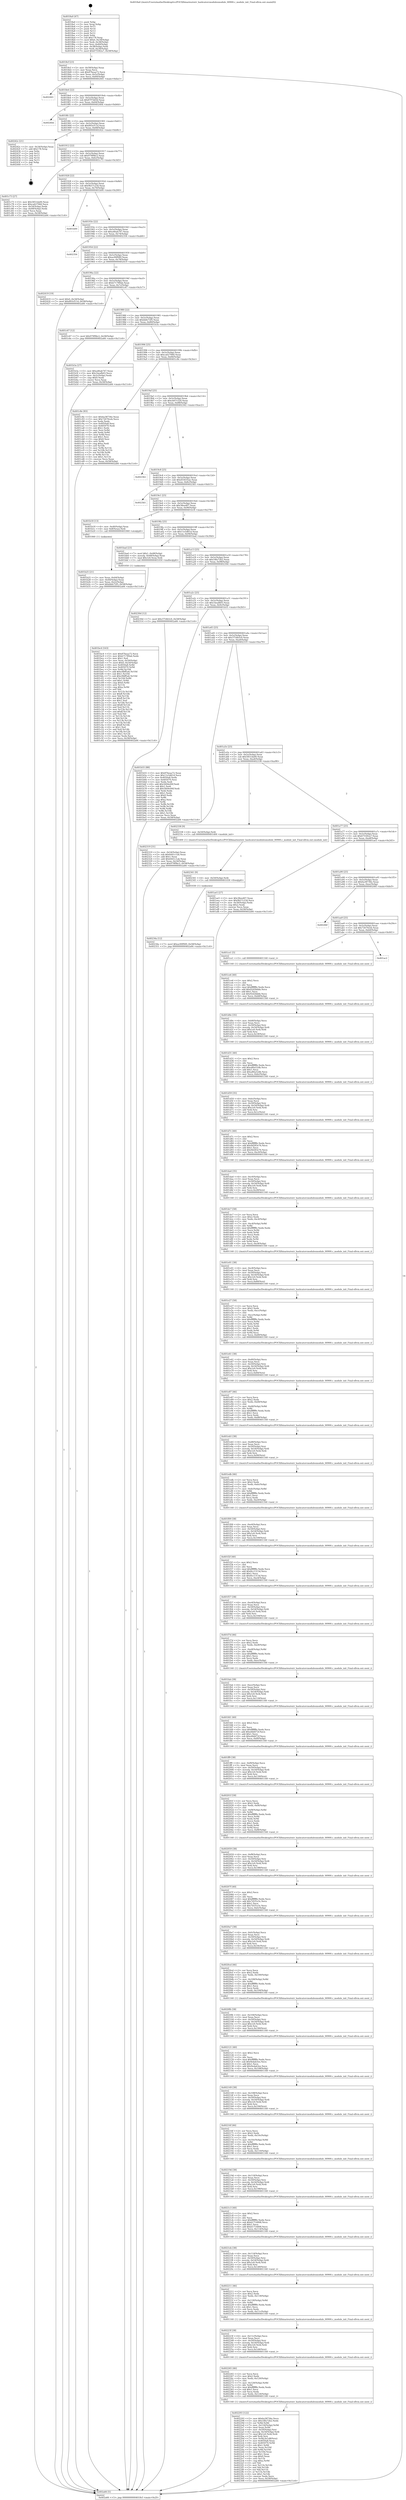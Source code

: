 digraph "0x4018a0" {
  label = "0x4018a0 (/mnt/c/Users/mathe/Desktop/tcc/POCII/binaries/extr_hashcatsrcmodulesmodule_00900.c_module_init_Final-ollvm.out::main(0))"
  labelloc = "t"
  node[shape=record]

  Entry [label="",width=0.3,height=0.3,shape=circle,fillcolor=black,style=filled]
  "0x4018cf" [label="{
     0x4018cf [23]\l
     | [instrs]\l
     &nbsp;&nbsp;0x4018cf \<+3\>: mov -0x58(%rbp),%eax\l
     &nbsp;&nbsp;0x4018d2 \<+2\>: mov %eax,%ecx\l
     &nbsp;&nbsp;0x4018d4 \<+6\>: sub $0x87beaa72,%ecx\l
     &nbsp;&nbsp;0x4018da \<+3\>: mov %eax,-0x5c(%rbp)\l
     &nbsp;&nbsp;0x4018dd \<+3\>: mov %ecx,-0x60(%rbp)\l
     &nbsp;&nbsp;0x4018e0 \<+6\>: je 0000000000402441 \<main+0xba1\>\l
  }"]
  "0x402441" [label="{
     0x402441\l
  }", style=dashed]
  "0x4018e6" [label="{
     0x4018e6 [22]\l
     | [instrs]\l
     &nbsp;&nbsp;0x4018e6 \<+5\>: jmp 00000000004018eb \<main+0x4b\>\l
     &nbsp;&nbsp;0x4018eb \<+3\>: mov -0x5c(%rbp),%eax\l
     &nbsp;&nbsp;0x4018ee \<+5\>: sub $0x87f7dd3d,%eax\l
     &nbsp;&nbsp;0x4018f3 \<+3\>: mov %eax,-0x64(%rbp)\l
     &nbsp;&nbsp;0x4018f6 \<+6\>: je 000000000040240d \<main+0xb6d\>\l
  }"]
  Exit [label="",width=0.3,height=0.3,shape=circle,fillcolor=black,style=filled,peripheries=2]
  "0x40240d" [label="{
     0x40240d\l
  }", style=dashed]
  "0x4018fc" [label="{
     0x4018fc [22]\l
     | [instrs]\l
     &nbsp;&nbsp;0x4018fc \<+5\>: jmp 0000000000401901 \<main+0x61\>\l
     &nbsp;&nbsp;0x401901 \<+3\>: mov -0x5c(%rbp),%eax\l
     &nbsp;&nbsp;0x401904 \<+5\>: sub $0x893cf11d,%eax\l
     &nbsp;&nbsp;0x401909 \<+3\>: mov %eax,-0x68(%rbp)\l
     &nbsp;&nbsp;0x40190c \<+6\>: je 000000000040242c \<main+0xb8c\>\l
  }"]
  "0x40234a" [label="{
     0x40234a [12]\l
     | [instrs]\l
     &nbsp;&nbsp;0x40234a \<+7\>: movl $0xac00f949,-0x58(%rbp)\l
     &nbsp;&nbsp;0x402351 \<+5\>: jmp 0000000000402a66 \<main+0x11c6\>\l
  }"]
  "0x40242c" [label="{
     0x40242c [21]\l
     | [instrs]\l
     &nbsp;&nbsp;0x40242c \<+3\>: mov -0x34(%rbp),%eax\l
     &nbsp;&nbsp;0x40242f \<+7\>: add $0x178,%rsp\l
     &nbsp;&nbsp;0x402436 \<+1\>: pop %rbx\l
     &nbsp;&nbsp;0x402437 \<+2\>: pop %r12\l
     &nbsp;&nbsp;0x402439 \<+2\>: pop %r13\l
     &nbsp;&nbsp;0x40243b \<+2\>: pop %r14\l
     &nbsp;&nbsp;0x40243d \<+2\>: pop %r15\l
     &nbsp;&nbsp;0x40243f \<+1\>: pop %rbp\l
     &nbsp;&nbsp;0x402440 \<+1\>: ret\l
  }"]
  "0x401912" [label="{
     0x401912 [22]\l
     | [instrs]\l
     &nbsp;&nbsp;0x401912 \<+5\>: jmp 0000000000401917 \<main+0x77\>\l
     &nbsp;&nbsp;0x401917 \<+3\>: mov -0x5c(%rbp),%eax\l
     &nbsp;&nbsp;0x40191a \<+5\>: sub $0x979f9bc2,%eax\l
     &nbsp;&nbsp;0x40191f \<+3\>: mov %eax,-0x6c(%rbp)\l
     &nbsp;&nbsp;0x401922 \<+6\>: je 0000000000401c73 \<main+0x3d3\>\l
  }"]
  "0x402341" [label="{
     0x402341 [9]\l
     | [instrs]\l
     &nbsp;&nbsp;0x402341 \<+4\>: mov -0x50(%rbp),%rdi\l
     &nbsp;&nbsp;0x402345 \<+5\>: call 0000000000401030 \<free@plt\>\l
     | [calls]\l
     &nbsp;&nbsp;0x401030 \{1\} (unknown)\l
  }"]
  "0x401c73" [label="{
     0x401c73 [27]\l
     | [instrs]\l
     &nbsp;&nbsp;0x401c73 \<+5\>: mov $0x5851da00,%eax\l
     &nbsp;&nbsp;0x401c78 \<+5\>: mov $0xca627060,%ecx\l
     &nbsp;&nbsp;0x401c7d \<+3\>: mov -0x54(%rbp),%edx\l
     &nbsp;&nbsp;0x401c80 \<+3\>: cmp -0x48(%rbp),%edx\l
     &nbsp;&nbsp;0x401c83 \<+3\>: cmovl %ecx,%eax\l
     &nbsp;&nbsp;0x401c86 \<+3\>: mov %eax,-0x58(%rbp)\l
     &nbsp;&nbsp;0x401c89 \<+5\>: jmp 0000000000402a66 \<main+0x11c6\>\l
  }"]
  "0x401928" [label="{
     0x401928 [22]\l
     | [instrs]\l
     &nbsp;&nbsp;0x401928 \<+5\>: jmp 000000000040192d \<main+0x8d\>\l
     &nbsp;&nbsp;0x40192d \<+3\>: mov -0x5c(%rbp),%eax\l
     &nbsp;&nbsp;0x401930 \<+5\>: sub $0x9b57c23d,%eax\l
     &nbsp;&nbsp;0x401935 \<+3\>: mov %eax,-0x70(%rbp)\l
     &nbsp;&nbsp;0x401938 \<+6\>: je 0000000000401b00 \<main+0x260\>\l
  }"]
  "0x402293" [label="{
     0x402293 [122]\l
     | [instrs]\l
     &nbsp;&nbsp;0x402293 \<+5\>: mov $0x6a38736e,%ecx\l
     &nbsp;&nbsp;0x402298 \<+5\>: mov $0x18fa72b2,%edx\l
     &nbsp;&nbsp;0x40229d \<+3\>: xor %r8d,%r8d\l
     &nbsp;&nbsp;0x4022a0 \<+7\>: mov -0x124(%rbp),%r9d\l
     &nbsp;&nbsp;0x4022a7 \<+4\>: imul %eax,%r9d\l
     &nbsp;&nbsp;0x4022ab \<+4\>: mov -0x50(%rbp),%rsi\l
     &nbsp;&nbsp;0x4022af \<+4\>: movslq -0x54(%rbp),%rdi\l
     &nbsp;&nbsp;0x4022b3 \<+7\>: imul $0x1e0,%rdi,%rdi\l
     &nbsp;&nbsp;0x4022ba \<+3\>: add %rdi,%rsi\l
     &nbsp;&nbsp;0x4022bd \<+7\>: mov %r9d,0x1d8(%rsi)\l
     &nbsp;&nbsp;0x4022c4 \<+7\>: mov 0x4050a8,%eax\l
     &nbsp;&nbsp;0x4022cb \<+8\>: mov 0x405070,%r9d\l
     &nbsp;&nbsp;0x4022d3 \<+4\>: sub $0x1,%r8d\l
     &nbsp;&nbsp;0x4022d7 \<+3\>: mov %eax,%r10d\l
     &nbsp;&nbsp;0x4022da \<+3\>: add %r8d,%r10d\l
     &nbsp;&nbsp;0x4022dd \<+4\>: imul %r10d,%eax\l
     &nbsp;&nbsp;0x4022e1 \<+3\>: and $0x1,%eax\l
     &nbsp;&nbsp;0x4022e4 \<+3\>: cmp $0x0,%eax\l
     &nbsp;&nbsp;0x4022e7 \<+4\>: sete %r11b\l
     &nbsp;&nbsp;0x4022eb \<+4\>: cmp $0xa,%r9d\l
     &nbsp;&nbsp;0x4022ef \<+3\>: setl %bl\l
     &nbsp;&nbsp;0x4022f2 \<+3\>: mov %r11b,%r14b\l
     &nbsp;&nbsp;0x4022f5 \<+3\>: and %bl,%r14b\l
     &nbsp;&nbsp;0x4022f8 \<+3\>: xor %bl,%r11b\l
     &nbsp;&nbsp;0x4022fb \<+3\>: or %r11b,%r14b\l
     &nbsp;&nbsp;0x4022fe \<+4\>: test $0x1,%r14b\l
     &nbsp;&nbsp;0x402302 \<+3\>: cmovne %edx,%ecx\l
     &nbsp;&nbsp;0x402305 \<+3\>: mov %ecx,-0x58(%rbp)\l
     &nbsp;&nbsp;0x402308 \<+5\>: jmp 0000000000402a66 \<main+0x11c6\>\l
  }"]
  "0x401b00" [label="{
     0x401b00\l
  }", style=dashed]
  "0x40193e" [label="{
     0x40193e [22]\l
     | [instrs]\l
     &nbsp;&nbsp;0x40193e \<+5\>: jmp 0000000000401943 \<main+0xa3\>\l
     &nbsp;&nbsp;0x401943 \<+3\>: mov -0x5c(%rbp),%eax\l
     &nbsp;&nbsp;0x401946 \<+5\>: sub $0xa46ab747,%eax\l
     &nbsp;&nbsp;0x40194b \<+3\>: mov %eax,-0x74(%rbp)\l
     &nbsp;&nbsp;0x40194e \<+6\>: je 0000000000402356 \<main+0xab6\>\l
  }"]
  "0x402265" [label="{
     0x402265 [46]\l
     | [instrs]\l
     &nbsp;&nbsp;0x402265 \<+2\>: xor %ecx,%ecx\l
     &nbsp;&nbsp;0x402267 \<+5\>: mov $0x2,%edx\l
     &nbsp;&nbsp;0x40226c \<+6\>: mov %edx,-0x120(%rbp)\l
     &nbsp;&nbsp;0x402272 \<+1\>: cltd\l
     &nbsp;&nbsp;0x402273 \<+7\>: mov -0x120(%rbp),%r8d\l
     &nbsp;&nbsp;0x40227a \<+3\>: idiv %r8d\l
     &nbsp;&nbsp;0x40227d \<+6\>: imul $0xfffffffe,%edx,%edx\l
     &nbsp;&nbsp;0x402283 \<+3\>: sub $0x1,%ecx\l
     &nbsp;&nbsp;0x402286 \<+2\>: sub %ecx,%edx\l
     &nbsp;&nbsp;0x402288 \<+6\>: mov %edx,-0x124(%rbp)\l
     &nbsp;&nbsp;0x40228e \<+5\>: call 0000000000401160 \<next_i\>\l
     | [calls]\l
     &nbsp;&nbsp;0x401160 \{1\} (/mnt/c/Users/mathe/Desktop/tcc/POCII/binaries/extr_hashcatsrcmodulesmodule_00900.c_module_init_Final-ollvm.out::next_i)\l
  }"]
  "0x402356" [label="{
     0x402356\l
  }", style=dashed]
  "0x401954" [label="{
     0x401954 [22]\l
     | [instrs]\l
     &nbsp;&nbsp;0x401954 \<+5\>: jmp 0000000000401959 \<main+0xb9\>\l
     &nbsp;&nbsp;0x401959 \<+3\>: mov -0x5c(%rbp),%eax\l
     &nbsp;&nbsp;0x40195c \<+5\>: sub $0xac00f949,%eax\l
     &nbsp;&nbsp;0x401961 \<+3\>: mov %eax,-0x78(%rbp)\l
     &nbsp;&nbsp;0x401964 \<+6\>: je 0000000000402419 \<main+0xb79\>\l
  }"]
  "0x40223f" [label="{
     0x40223f [38]\l
     | [instrs]\l
     &nbsp;&nbsp;0x40223f \<+6\>: mov -0x11c(%rbp),%ecx\l
     &nbsp;&nbsp;0x402245 \<+3\>: imul %eax,%ecx\l
     &nbsp;&nbsp;0x402248 \<+4\>: mov -0x50(%rbp),%rsi\l
     &nbsp;&nbsp;0x40224c \<+4\>: movslq -0x54(%rbp),%rdi\l
     &nbsp;&nbsp;0x402250 \<+7\>: imul $0x1e0,%rdi,%rdi\l
     &nbsp;&nbsp;0x402257 \<+3\>: add %rdi,%rsi\l
     &nbsp;&nbsp;0x40225a \<+6\>: mov %ecx,0x1d4(%rsi)\l
     &nbsp;&nbsp;0x402260 \<+5\>: call 0000000000401160 \<next_i\>\l
     | [calls]\l
     &nbsp;&nbsp;0x401160 \{1\} (/mnt/c/Users/mathe/Desktop/tcc/POCII/binaries/extr_hashcatsrcmodulesmodule_00900.c_module_init_Final-ollvm.out::next_i)\l
  }"]
  "0x402419" [label="{
     0x402419 [19]\l
     | [instrs]\l
     &nbsp;&nbsp;0x402419 \<+7\>: movl $0x0,-0x34(%rbp)\l
     &nbsp;&nbsp;0x402420 \<+7\>: movl $0x893cf11d,-0x58(%rbp)\l
     &nbsp;&nbsp;0x402427 \<+5\>: jmp 0000000000402a66 \<main+0x11c6\>\l
  }"]
  "0x40196a" [label="{
     0x40196a [22]\l
     | [instrs]\l
     &nbsp;&nbsp;0x40196a \<+5\>: jmp 000000000040196f \<main+0xcf\>\l
     &nbsp;&nbsp;0x40196f \<+3\>: mov -0x5c(%rbp),%eax\l
     &nbsp;&nbsp;0x401972 \<+5\>: sub $0xb71789ab,%eax\l
     &nbsp;&nbsp;0x401977 \<+3\>: mov %eax,-0x7c(%rbp)\l
     &nbsp;&nbsp;0x40197a \<+6\>: je 0000000000401c67 \<main+0x3c7\>\l
  }"]
  "0x402211" [label="{
     0x402211 [46]\l
     | [instrs]\l
     &nbsp;&nbsp;0x402211 \<+2\>: xor %ecx,%ecx\l
     &nbsp;&nbsp;0x402213 \<+5\>: mov $0x2,%edx\l
     &nbsp;&nbsp;0x402218 \<+6\>: mov %edx,-0x118(%rbp)\l
     &nbsp;&nbsp;0x40221e \<+1\>: cltd\l
     &nbsp;&nbsp;0x40221f \<+7\>: mov -0x118(%rbp),%r8d\l
     &nbsp;&nbsp;0x402226 \<+3\>: idiv %r8d\l
     &nbsp;&nbsp;0x402229 \<+6\>: imul $0xfffffffe,%edx,%edx\l
     &nbsp;&nbsp;0x40222f \<+3\>: sub $0x1,%ecx\l
     &nbsp;&nbsp;0x402232 \<+2\>: sub %ecx,%edx\l
     &nbsp;&nbsp;0x402234 \<+6\>: mov %edx,-0x11c(%rbp)\l
     &nbsp;&nbsp;0x40223a \<+5\>: call 0000000000401160 \<next_i\>\l
     | [calls]\l
     &nbsp;&nbsp;0x401160 \{1\} (/mnt/c/Users/mathe/Desktop/tcc/POCII/binaries/extr_hashcatsrcmodulesmodule_00900.c_module_init_Final-ollvm.out::next_i)\l
  }"]
  "0x401c67" [label="{
     0x401c67 [12]\l
     | [instrs]\l
     &nbsp;&nbsp;0x401c67 \<+7\>: movl $0x979f9bc2,-0x58(%rbp)\l
     &nbsp;&nbsp;0x401c6e \<+5\>: jmp 0000000000402a66 \<main+0x11c6\>\l
  }"]
  "0x401980" [label="{
     0x401980 [22]\l
     | [instrs]\l
     &nbsp;&nbsp;0x401980 \<+5\>: jmp 0000000000401985 \<main+0xe5\>\l
     &nbsp;&nbsp;0x401985 \<+3\>: mov -0x5c(%rbp),%eax\l
     &nbsp;&nbsp;0x401988 \<+5\>: sub $0xbbfe72f5,%eax\l
     &nbsp;&nbsp;0x40198d \<+3\>: mov %eax,-0x80(%rbp)\l
     &nbsp;&nbsp;0x401990 \<+6\>: je 0000000000401b3a \<main+0x29a\>\l
  }"]
  "0x4021eb" [label="{
     0x4021eb [38]\l
     | [instrs]\l
     &nbsp;&nbsp;0x4021eb \<+6\>: mov -0x114(%rbp),%ecx\l
     &nbsp;&nbsp;0x4021f1 \<+3\>: imul %eax,%ecx\l
     &nbsp;&nbsp;0x4021f4 \<+4\>: mov -0x50(%rbp),%rsi\l
     &nbsp;&nbsp;0x4021f8 \<+4\>: movslq -0x54(%rbp),%rdi\l
     &nbsp;&nbsp;0x4021fc \<+7\>: imul $0x1e0,%rdi,%rdi\l
     &nbsp;&nbsp;0x402203 \<+3\>: add %rdi,%rsi\l
     &nbsp;&nbsp;0x402206 \<+6\>: mov %ecx,0x1d0(%rsi)\l
     &nbsp;&nbsp;0x40220c \<+5\>: call 0000000000401160 \<next_i\>\l
     | [calls]\l
     &nbsp;&nbsp;0x401160 \{1\} (/mnt/c/Users/mathe/Desktop/tcc/POCII/binaries/extr_hashcatsrcmodulesmodule_00900.c_module_init_Final-ollvm.out::next_i)\l
  }"]
  "0x401b3a" [label="{
     0x401b3a [27]\l
     | [instrs]\l
     &nbsp;&nbsp;0x401b3a \<+5\>: mov $0xa46ab747,%eax\l
     &nbsp;&nbsp;0x401b3f \<+5\>: mov $0x1beafb03,%ecx\l
     &nbsp;&nbsp;0x401b44 \<+3\>: mov -0x2c(%rbp),%edx\l
     &nbsp;&nbsp;0x401b47 \<+3\>: cmp $0x0,%edx\l
     &nbsp;&nbsp;0x401b4a \<+3\>: cmove %ecx,%eax\l
     &nbsp;&nbsp;0x401b4d \<+3\>: mov %eax,-0x58(%rbp)\l
     &nbsp;&nbsp;0x401b50 \<+5\>: jmp 0000000000402a66 \<main+0x11c6\>\l
  }"]
  "0x401996" [label="{
     0x401996 [25]\l
     | [instrs]\l
     &nbsp;&nbsp;0x401996 \<+5\>: jmp 000000000040199b \<main+0xfb\>\l
     &nbsp;&nbsp;0x40199b \<+3\>: mov -0x5c(%rbp),%eax\l
     &nbsp;&nbsp;0x40199e \<+5\>: sub $0xca627060,%eax\l
     &nbsp;&nbsp;0x4019a3 \<+6\>: mov %eax,-0x84(%rbp)\l
     &nbsp;&nbsp;0x4019a9 \<+6\>: je 0000000000401c8e \<main+0x3ee\>\l
  }"]
  "0x4021c3" [label="{
     0x4021c3 [40]\l
     | [instrs]\l
     &nbsp;&nbsp;0x4021c3 \<+5\>: mov $0x2,%ecx\l
     &nbsp;&nbsp;0x4021c8 \<+1\>: cltd\l
     &nbsp;&nbsp;0x4021c9 \<+2\>: idiv %ecx\l
     &nbsp;&nbsp;0x4021cb \<+6\>: imul $0xfffffffe,%edx,%ecx\l
     &nbsp;&nbsp;0x4021d1 \<+6\>: sub $0xb1714008,%ecx\l
     &nbsp;&nbsp;0x4021d7 \<+3\>: add $0x1,%ecx\l
     &nbsp;&nbsp;0x4021da \<+6\>: add $0xb1714008,%ecx\l
     &nbsp;&nbsp;0x4021e0 \<+6\>: mov %ecx,-0x114(%rbp)\l
     &nbsp;&nbsp;0x4021e6 \<+5\>: call 0000000000401160 \<next_i\>\l
     | [calls]\l
     &nbsp;&nbsp;0x401160 \{1\} (/mnt/c/Users/mathe/Desktop/tcc/POCII/binaries/extr_hashcatsrcmodulesmodule_00900.c_module_init_Final-ollvm.out::next_i)\l
  }"]
  "0x401c8e" [label="{
     0x401c8e [83]\l
     | [instrs]\l
     &nbsp;&nbsp;0x401c8e \<+5\>: mov $0x6a38736e,%eax\l
     &nbsp;&nbsp;0x401c93 \<+5\>: mov $0x72670ceb,%ecx\l
     &nbsp;&nbsp;0x401c98 \<+2\>: xor %edx,%edx\l
     &nbsp;&nbsp;0x401c9a \<+7\>: mov 0x4050a8,%esi\l
     &nbsp;&nbsp;0x401ca1 \<+7\>: mov 0x405070,%edi\l
     &nbsp;&nbsp;0x401ca8 \<+3\>: sub $0x1,%edx\l
     &nbsp;&nbsp;0x401cab \<+3\>: mov %esi,%r8d\l
     &nbsp;&nbsp;0x401cae \<+3\>: add %edx,%r8d\l
     &nbsp;&nbsp;0x401cb1 \<+4\>: imul %r8d,%esi\l
     &nbsp;&nbsp;0x401cb5 \<+3\>: and $0x1,%esi\l
     &nbsp;&nbsp;0x401cb8 \<+3\>: cmp $0x0,%esi\l
     &nbsp;&nbsp;0x401cbb \<+4\>: sete %r9b\l
     &nbsp;&nbsp;0x401cbf \<+3\>: cmp $0xa,%edi\l
     &nbsp;&nbsp;0x401cc2 \<+4\>: setl %r10b\l
     &nbsp;&nbsp;0x401cc6 \<+3\>: mov %r9b,%r11b\l
     &nbsp;&nbsp;0x401cc9 \<+3\>: and %r10b,%r11b\l
     &nbsp;&nbsp;0x401ccc \<+3\>: xor %r10b,%r9b\l
     &nbsp;&nbsp;0x401ccf \<+3\>: or %r9b,%r11b\l
     &nbsp;&nbsp;0x401cd2 \<+4\>: test $0x1,%r11b\l
     &nbsp;&nbsp;0x401cd6 \<+3\>: cmovne %ecx,%eax\l
     &nbsp;&nbsp;0x401cd9 \<+3\>: mov %eax,-0x58(%rbp)\l
     &nbsp;&nbsp;0x401cdc \<+5\>: jmp 0000000000402a66 \<main+0x11c6\>\l
  }"]
  "0x4019af" [label="{
     0x4019af [25]\l
     | [instrs]\l
     &nbsp;&nbsp;0x4019af \<+5\>: jmp 00000000004019b4 \<main+0x114\>\l
     &nbsp;&nbsp;0x4019b4 \<+3\>: mov -0x5c(%rbp),%eax\l
     &nbsp;&nbsp;0x4019b7 \<+5\>: sub $0xcb07c520,%eax\l
     &nbsp;&nbsp;0x4019bc \<+6\>: mov %eax,-0x88(%rbp)\l
     &nbsp;&nbsp;0x4019c2 \<+6\>: je 0000000000402362 \<main+0xac2\>\l
  }"]
  "0x40219d" [label="{
     0x40219d [38]\l
     | [instrs]\l
     &nbsp;&nbsp;0x40219d \<+6\>: mov -0x110(%rbp),%ecx\l
     &nbsp;&nbsp;0x4021a3 \<+3\>: imul %eax,%ecx\l
     &nbsp;&nbsp;0x4021a6 \<+4\>: mov -0x50(%rbp),%rsi\l
     &nbsp;&nbsp;0x4021aa \<+4\>: movslq -0x54(%rbp),%rdi\l
     &nbsp;&nbsp;0x4021ae \<+7\>: imul $0x1e0,%rdi,%rdi\l
     &nbsp;&nbsp;0x4021b5 \<+3\>: add %rdi,%rsi\l
     &nbsp;&nbsp;0x4021b8 \<+6\>: mov %ecx,0x198(%rsi)\l
     &nbsp;&nbsp;0x4021be \<+5\>: call 0000000000401160 \<next_i\>\l
     | [calls]\l
     &nbsp;&nbsp;0x401160 \{1\} (/mnt/c/Users/mathe/Desktop/tcc/POCII/binaries/extr_hashcatsrcmodulesmodule_00900.c_module_init_Final-ollvm.out::next_i)\l
  }"]
  "0x402362" [label="{
     0x402362\l
  }", style=dashed]
  "0x4019c8" [label="{
     0x4019c8 [25]\l
     | [instrs]\l
     &nbsp;&nbsp;0x4019c8 \<+5\>: jmp 00000000004019cd \<main+0x12d\>\l
     &nbsp;&nbsp;0x4019cd \<+3\>: mov -0x5c(%rbp),%eax\l
     &nbsp;&nbsp;0x4019d0 \<+5\>: sub $0xd55635ae,%eax\l
     &nbsp;&nbsp;0x4019d5 \<+6\>: mov %eax,-0x8c(%rbp)\l
     &nbsp;&nbsp;0x4019db \<+6\>: je 00000000004023b5 \<main+0xb15\>\l
  }"]
  "0x40216f" [label="{
     0x40216f [46]\l
     | [instrs]\l
     &nbsp;&nbsp;0x40216f \<+2\>: xor %ecx,%ecx\l
     &nbsp;&nbsp;0x402171 \<+5\>: mov $0x2,%edx\l
     &nbsp;&nbsp;0x402176 \<+6\>: mov %edx,-0x10c(%rbp)\l
     &nbsp;&nbsp;0x40217c \<+1\>: cltd\l
     &nbsp;&nbsp;0x40217d \<+7\>: mov -0x10c(%rbp),%r8d\l
     &nbsp;&nbsp;0x402184 \<+3\>: idiv %r8d\l
     &nbsp;&nbsp;0x402187 \<+6\>: imul $0xfffffffe,%edx,%edx\l
     &nbsp;&nbsp;0x40218d \<+3\>: sub $0x1,%ecx\l
     &nbsp;&nbsp;0x402190 \<+2\>: sub %ecx,%edx\l
     &nbsp;&nbsp;0x402192 \<+6\>: mov %edx,-0x110(%rbp)\l
     &nbsp;&nbsp;0x402198 \<+5\>: call 0000000000401160 \<next_i\>\l
     | [calls]\l
     &nbsp;&nbsp;0x401160 \{1\} (/mnt/c/Users/mathe/Desktop/tcc/POCII/binaries/extr_hashcatsrcmodulesmodule_00900.c_module_init_Final-ollvm.out::next_i)\l
  }"]
  "0x4023b5" [label="{
     0x4023b5\l
  }", style=dashed]
  "0x4019e1" [label="{
     0x4019e1 [25]\l
     | [instrs]\l
     &nbsp;&nbsp;0x4019e1 \<+5\>: jmp 00000000004019e6 \<main+0x146\>\l
     &nbsp;&nbsp;0x4019e6 \<+3\>: mov -0x5c(%rbp),%eax\l
     &nbsp;&nbsp;0x4019e9 \<+5\>: sub $0x38eed07,%eax\l
     &nbsp;&nbsp;0x4019ee \<+6\>: mov %eax,-0x90(%rbp)\l
     &nbsp;&nbsp;0x4019f4 \<+6\>: je 0000000000401b18 \<main+0x278\>\l
  }"]
  "0x402149" [label="{
     0x402149 [38]\l
     | [instrs]\l
     &nbsp;&nbsp;0x402149 \<+6\>: mov -0x108(%rbp),%ecx\l
     &nbsp;&nbsp;0x40214f \<+3\>: imul %eax,%ecx\l
     &nbsp;&nbsp;0x402152 \<+4\>: mov -0x50(%rbp),%rsi\l
     &nbsp;&nbsp;0x402156 \<+4\>: movslq -0x54(%rbp),%rdi\l
     &nbsp;&nbsp;0x40215a \<+7\>: imul $0x1e0,%rdi,%rdi\l
     &nbsp;&nbsp;0x402161 \<+3\>: add %rdi,%rsi\l
     &nbsp;&nbsp;0x402164 \<+6\>: mov %ecx,0x194(%rsi)\l
     &nbsp;&nbsp;0x40216a \<+5\>: call 0000000000401160 \<next_i\>\l
     | [calls]\l
     &nbsp;&nbsp;0x401160 \{1\} (/mnt/c/Users/mathe/Desktop/tcc/POCII/binaries/extr_hashcatsrcmodulesmodule_00900.c_module_init_Final-ollvm.out::next_i)\l
  }"]
  "0x401b18" [label="{
     0x401b18 [13]\l
     | [instrs]\l
     &nbsp;&nbsp;0x401b18 \<+4\>: mov -0x40(%rbp),%rax\l
     &nbsp;&nbsp;0x401b1c \<+4\>: mov 0x8(%rax),%rdi\l
     &nbsp;&nbsp;0x401b20 \<+5\>: call 0000000000401060 \<atoi@plt\>\l
     | [calls]\l
     &nbsp;&nbsp;0x401060 \{1\} (unknown)\l
  }"]
  "0x4019fa" [label="{
     0x4019fa [25]\l
     | [instrs]\l
     &nbsp;&nbsp;0x4019fa \<+5\>: jmp 00000000004019ff \<main+0x15f\>\l
     &nbsp;&nbsp;0x4019ff \<+3\>: mov -0x5c(%rbp),%eax\l
     &nbsp;&nbsp;0x401a02 \<+5\>: sub $0x11e5d61d,%eax\l
     &nbsp;&nbsp;0x401a07 \<+6\>: mov %eax,-0x94(%rbp)\l
     &nbsp;&nbsp;0x401a0d \<+6\>: je 0000000000401bad \<main+0x30d\>\l
  }"]
  "0x402121" [label="{
     0x402121 [40]\l
     | [instrs]\l
     &nbsp;&nbsp;0x402121 \<+5\>: mov $0x2,%ecx\l
     &nbsp;&nbsp;0x402126 \<+1\>: cltd\l
     &nbsp;&nbsp;0x402127 \<+2\>: idiv %ecx\l
     &nbsp;&nbsp;0x402129 \<+6\>: imul $0xfffffffe,%edx,%ecx\l
     &nbsp;&nbsp;0x40212f \<+6\>: sub $0x9edab3ee,%ecx\l
     &nbsp;&nbsp;0x402135 \<+3\>: add $0x1,%ecx\l
     &nbsp;&nbsp;0x402138 \<+6\>: add $0x9edab3ee,%ecx\l
     &nbsp;&nbsp;0x40213e \<+6\>: mov %ecx,-0x108(%rbp)\l
     &nbsp;&nbsp;0x402144 \<+5\>: call 0000000000401160 \<next_i\>\l
     | [calls]\l
     &nbsp;&nbsp;0x401160 \{1\} (/mnt/c/Users/mathe/Desktop/tcc/POCII/binaries/extr_hashcatsrcmodulesmodule_00900.c_module_init_Final-ollvm.out::next_i)\l
  }"]
  "0x401bad" [label="{
     0x401bad [23]\l
     | [instrs]\l
     &nbsp;&nbsp;0x401bad \<+7\>: movl $0x1,-0x48(%rbp)\l
     &nbsp;&nbsp;0x401bb4 \<+4\>: movslq -0x48(%rbp),%rax\l
     &nbsp;&nbsp;0x401bb8 \<+7\>: imul $0x1e0,%rax,%rdi\l
     &nbsp;&nbsp;0x401bbf \<+5\>: call 0000000000401050 \<malloc@plt\>\l
     | [calls]\l
     &nbsp;&nbsp;0x401050 \{1\} (unknown)\l
  }"]
  "0x401a13" [label="{
     0x401a13 [25]\l
     | [instrs]\l
     &nbsp;&nbsp;0x401a13 \<+5\>: jmp 0000000000401a18 \<main+0x178\>\l
     &nbsp;&nbsp;0x401a18 \<+3\>: mov -0x5c(%rbp),%eax\l
     &nbsp;&nbsp;0x401a1b \<+5\>: sub $0x18fa72b2,%eax\l
     &nbsp;&nbsp;0x401a20 \<+6\>: mov %eax,-0x98(%rbp)\l
     &nbsp;&nbsp;0x401a26 \<+6\>: je 000000000040230d \<main+0xa6d\>\l
  }"]
  "0x4020fb" [label="{
     0x4020fb [38]\l
     | [instrs]\l
     &nbsp;&nbsp;0x4020fb \<+6\>: mov -0x104(%rbp),%ecx\l
     &nbsp;&nbsp;0x402101 \<+3\>: imul %eax,%ecx\l
     &nbsp;&nbsp;0x402104 \<+4\>: mov -0x50(%rbp),%rsi\l
     &nbsp;&nbsp;0x402108 \<+4\>: movslq -0x54(%rbp),%rdi\l
     &nbsp;&nbsp;0x40210c \<+7\>: imul $0x1e0,%rdi,%rdi\l
     &nbsp;&nbsp;0x402113 \<+3\>: add %rdi,%rsi\l
     &nbsp;&nbsp;0x402116 \<+6\>: mov %ecx,0x190(%rsi)\l
     &nbsp;&nbsp;0x40211c \<+5\>: call 0000000000401160 \<next_i\>\l
     | [calls]\l
     &nbsp;&nbsp;0x401160 \{1\} (/mnt/c/Users/mathe/Desktop/tcc/POCII/binaries/extr_hashcatsrcmodulesmodule_00900.c_module_init_Final-ollvm.out::next_i)\l
  }"]
  "0x40230d" [label="{
     0x40230d [12]\l
     | [instrs]\l
     &nbsp;&nbsp;0x40230d \<+7\>: movl $0x3754b5c0,-0x58(%rbp)\l
     &nbsp;&nbsp;0x402314 \<+5\>: jmp 0000000000402a66 \<main+0x11c6\>\l
  }"]
  "0x401a2c" [label="{
     0x401a2c [25]\l
     | [instrs]\l
     &nbsp;&nbsp;0x401a2c \<+5\>: jmp 0000000000401a31 \<main+0x191\>\l
     &nbsp;&nbsp;0x401a31 \<+3\>: mov -0x5c(%rbp),%eax\l
     &nbsp;&nbsp;0x401a34 \<+5\>: sub $0x1beafb03,%eax\l
     &nbsp;&nbsp;0x401a39 \<+6\>: mov %eax,-0x9c(%rbp)\l
     &nbsp;&nbsp;0x401a3f \<+6\>: je 0000000000401b55 \<main+0x2b5\>\l
  }"]
  "0x4020cd" [label="{
     0x4020cd [46]\l
     | [instrs]\l
     &nbsp;&nbsp;0x4020cd \<+2\>: xor %ecx,%ecx\l
     &nbsp;&nbsp;0x4020cf \<+5\>: mov $0x2,%edx\l
     &nbsp;&nbsp;0x4020d4 \<+6\>: mov %edx,-0x100(%rbp)\l
     &nbsp;&nbsp;0x4020da \<+1\>: cltd\l
     &nbsp;&nbsp;0x4020db \<+7\>: mov -0x100(%rbp),%r8d\l
     &nbsp;&nbsp;0x4020e2 \<+3\>: idiv %r8d\l
     &nbsp;&nbsp;0x4020e5 \<+6\>: imul $0xfffffffe,%edx,%edx\l
     &nbsp;&nbsp;0x4020eb \<+3\>: sub $0x1,%ecx\l
     &nbsp;&nbsp;0x4020ee \<+2\>: sub %ecx,%edx\l
     &nbsp;&nbsp;0x4020f0 \<+6\>: mov %edx,-0x104(%rbp)\l
     &nbsp;&nbsp;0x4020f6 \<+5\>: call 0000000000401160 \<next_i\>\l
     | [calls]\l
     &nbsp;&nbsp;0x401160 \{1\} (/mnt/c/Users/mathe/Desktop/tcc/POCII/binaries/extr_hashcatsrcmodulesmodule_00900.c_module_init_Final-ollvm.out::next_i)\l
  }"]
  "0x401b55" [label="{
     0x401b55 [88]\l
     | [instrs]\l
     &nbsp;&nbsp;0x401b55 \<+5\>: mov $0x87beaa72,%eax\l
     &nbsp;&nbsp;0x401b5a \<+5\>: mov $0x11e5d61d,%ecx\l
     &nbsp;&nbsp;0x401b5f \<+7\>: mov 0x4050a8,%edx\l
     &nbsp;&nbsp;0x401b66 \<+7\>: mov 0x405070,%esi\l
     &nbsp;&nbsp;0x401b6d \<+2\>: mov %edx,%edi\l
     &nbsp;&nbsp;0x401b6f \<+6\>: add $0x5604e00f,%edi\l
     &nbsp;&nbsp;0x401b75 \<+3\>: sub $0x1,%edi\l
     &nbsp;&nbsp;0x401b78 \<+6\>: sub $0x5604e00f,%edi\l
     &nbsp;&nbsp;0x401b7e \<+3\>: imul %edi,%edx\l
     &nbsp;&nbsp;0x401b81 \<+3\>: and $0x1,%edx\l
     &nbsp;&nbsp;0x401b84 \<+3\>: cmp $0x0,%edx\l
     &nbsp;&nbsp;0x401b87 \<+4\>: sete %r8b\l
     &nbsp;&nbsp;0x401b8b \<+3\>: cmp $0xa,%esi\l
     &nbsp;&nbsp;0x401b8e \<+4\>: setl %r9b\l
     &nbsp;&nbsp;0x401b92 \<+3\>: mov %r8b,%r10b\l
     &nbsp;&nbsp;0x401b95 \<+3\>: and %r9b,%r10b\l
     &nbsp;&nbsp;0x401b98 \<+3\>: xor %r9b,%r8b\l
     &nbsp;&nbsp;0x401b9b \<+3\>: or %r8b,%r10b\l
     &nbsp;&nbsp;0x401b9e \<+4\>: test $0x1,%r10b\l
     &nbsp;&nbsp;0x401ba2 \<+3\>: cmovne %ecx,%eax\l
     &nbsp;&nbsp;0x401ba5 \<+3\>: mov %eax,-0x58(%rbp)\l
     &nbsp;&nbsp;0x401ba8 \<+5\>: jmp 0000000000402a66 \<main+0x11c6\>\l
  }"]
  "0x401a45" [label="{
     0x401a45 [25]\l
     | [instrs]\l
     &nbsp;&nbsp;0x401a45 \<+5\>: jmp 0000000000401a4a \<main+0x1aa\>\l
     &nbsp;&nbsp;0x401a4a \<+3\>: mov -0x5c(%rbp),%eax\l
     &nbsp;&nbsp;0x401a4d \<+5\>: sub $0x3754b5c0,%eax\l
     &nbsp;&nbsp;0x401a52 \<+6\>: mov %eax,-0xa0(%rbp)\l
     &nbsp;&nbsp;0x401a58 \<+6\>: je 0000000000402319 \<main+0xa79\>\l
  }"]
  "0x4020a7" [label="{
     0x4020a7 [38]\l
     | [instrs]\l
     &nbsp;&nbsp;0x4020a7 \<+6\>: mov -0xfc(%rbp),%ecx\l
     &nbsp;&nbsp;0x4020ad \<+3\>: imul %eax,%ecx\l
     &nbsp;&nbsp;0x4020b0 \<+4\>: mov -0x50(%rbp),%rsi\l
     &nbsp;&nbsp;0x4020b4 \<+4\>: movslq -0x54(%rbp),%rdi\l
     &nbsp;&nbsp;0x4020b8 \<+7\>: imul $0x1e0,%rdi,%rdi\l
     &nbsp;&nbsp;0x4020bf \<+3\>: add %rdi,%rsi\l
     &nbsp;&nbsp;0x4020c2 \<+6\>: mov %ecx,0x18c(%rsi)\l
     &nbsp;&nbsp;0x4020c8 \<+5\>: call 0000000000401160 \<next_i\>\l
     | [calls]\l
     &nbsp;&nbsp;0x401160 \{1\} (/mnt/c/Users/mathe/Desktop/tcc/POCII/binaries/extr_hashcatsrcmodulesmodule_00900.c_module_init_Final-ollvm.out::next_i)\l
  }"]
  "0x402319" [label="{
     0x402319 [31]\l
     | [instrs]\l
     &nbsp;&nbsp;0x402319 \<+3\>: mov -0x54(%rbp),%eax\l
     &nbsp;&nbsp;0x40231c \<+5\>: sub $0x6441c1ab,%eax\l
     &nbsp;&nbsp;0x402321 \<+3\>: add $0x1,%eax\l
     &nbsp;&nbsp;0x402324 \<+5\>: add $0x6441c1ab,%eax\l
     &nbsp;&nbsp;0x402329 \<+3\>: mov %eax,-0x54(%rbp)\l
     &nbsp;&nbsp;0x40232c \<+7\>: movl $0x979f9bc2,-0x58(%rbp)\l
     &nbsp;&nbsp;0x402333 \<+5\>: jmp 0000000000402a66 \<main+0x11c6\>\l
  }"]
  "0x401a5e" [label="{
     0x401a5e [25]\l
     | [instrs]\l
     &nbsp;&nbsp;0x401a5e \<+5\>: jmp 0000000000401a63 \<main+0x1c3\>\l
     &nbsp;&nbsp;0x401a63 \<+3\>: mov -0x5c(%rbp),%eax\l
     &nbsp;&nbsp;0x401a66 \<+5\>: sub $0x5851da00,%eax\l
     &nbsp;&nbsp;0x401a6b \<+6\>: mov %eax,-0xa4(%rbp)\l
     &nbsp;&nbsp;0x401a71 \<+6\>: je 0000000000402338 \<main+0xa98\>\l
  }"]
  "0x40207f" [label="{
     0x40207f [40]\l
     | [instrs]\l
     &nbsp;&nbsp;0x40207f \<+5\>: mov $0x2,%ecx\l
     &nbsp;&nbsp;0x402084 \<+1\>: cltd\l
     &nbsp;&nbsp;0x402085 \<+2\>: idiv %ecx\l
     &nbsp;&nbsp;0x402087 \<+6\>: imul $0xfffffffe,%edx,%ecx\l
     &nbsp;&nbsp;0x40208d \<+6\>: add $0x7d1f1e3c,%ecx\l
     &nbsp;&nbsp;0x402093 \<+3\>: add $0x1,%ecx\l
     &nbsp;&nbsp;0x402096 \<+6\>: sub $0x7d1f1e3c,%ecx\l
     &nbsp;&nbsp;0x40209c \<+6\>: mov %ecx,-0xfc(%rbp)\l
     &nbsp;&nbsp;0x4020a2 \<+5\>: call 0000000000401160 \<next_i\>\l
     | [calls]\l
     &nbsp;&nbsp;0x401160 \{1\} (/mnt/c/Users/mathe/Desktop/tcc/POCII/binaries/extr_hashcatsrcmodulesmodule_00900.c_module_init_Final-ollvm.out::next_i)\l
  }"]
  "0x402338" [label="{
     0x402338 [9]\l
     | [instrs]\l
     &nbsp;&nbsp;0x402338 \<+4\>: mov -0x50(%rbp),%rdi\l
     &nbsp;&nbsp;0x40233c \<+5\>: call 0000000000401400 \<module_init\>\l
     | [calls]\l
     &nbsp;&nbsp;0x401400 \{1\} (/mnt/c/Users/mathe/Desktop/tcc/POCII/binaries/extr_hashcatsrcmodulesmodule_00900.c_module_init_Final-ollvm.out::module_init)\l
  }"]
  "0x401a77" [label="{
     0x401a77 [25]\l
     | [instrs]\l
     &nbsp;&nbsp;0x401a77 \<+5\>: jmp 0000000000401a7c \<main+0x1dc\>\l
     &nbsp;&nbsp;0x401a7c \<+3\>: mov -0x5c(%rbp),%eax\l
     &nbsp;&nbsp;0x401a7f \<+5\>: sub $0x675582a7,%eax\l
     &nbsp;&nbsp;0x401a84 \<+6\>: mov %eax,-0xa8(%rbp)\l
     &nbsp;&nbsp;0x401a8a \<+6\>: je 0000000000401ae5 \<main+0x245\>\l
  }"]
  "0x402059" [label="{
     0x402059 [38]\l
     | [instrs]\l
     &nbsp;&nbsp;0x402059 \<+6\>: mov -0xf8(%rbp),%ecx\l
     &nbsp;&nbsp;0x40205f \<+3\>: imul %eax,%ecx\l
     &nbsp;&nbsp;0x402062 \<+4\>: mov -0x50(%rbp),%rsi\l
     &nbsp;&nbsp;0x402066 \<+4\>: movslq -0x54(%rbp),%rdi\l
     &nbsp;&nbsp;0x40206a \<+7\>: imul $0x1e0,%rdi,%rdi\l
     &nbsp;&nbsp;0x402071 \<+3\>: add %rdi,%rsi\l
     &nbsp;&nbsp;0x402074 \<+6\>: mov %ecx,0x188(%rsi)\l
     &nbsp;&nbsp;0x40207a \<+5\>: call 0000000000401160 \<next_i\>\l
     | [calls]\l
     &nbsp;&nbsp;0x401160 \{1\} (/mnt/c/Users/mathe/Desktop/tcc/POCII/binaries/extr_hashcatsrcmodulesmodule_00900.c_module_init_Final-ollvm.out::next_i)\l
  }"]
  "0x401ae5" [label="{
     0x401ae5 [27]\l
     | [instrs]\l
     &nbsp;&nbsp;0x401ae5 \<+5\>: mov $0x38eed07,%eax\l
     &nbsp;&nbsp;0x401aea \<+5\>: mov $0x9b57c23d,%ecx\l
     &nbsp;&nbsp;0x401aef \<+3\>: mov -0x30(%rbp),%edx\l
     &nbsp;&nbsp;0x401af2 \<+3\>: cmp $0x2,%edx\l
     &nbsp;&nbsp;0x401af5 \<+3\>: cmovne %ecx,%eax\l
     &nbsp;&nbsp;0x401af8 \<+3\>: mov %eax,-0x58(%rbp)\l
     &nbsp;&nbsp;0x401afb \<+5\>: jmp 0000000000402a66 \<main+0x11c6\>\l
  }"]
  "0x401a90" [label="{
     0x401a90 [25]\l
     | [instrs]\l
     &nbsp;&nbsp;0x401a90 \<+5\>: jmp 0000000000401a95 \<main+0x1f5\>\l
     &nbsp;&nbsp;0x401a95 \<+3\>: mov -0x5c(%rbp),%eax\l
     &nbsp;&nbsp;0x401a98 \<+5\>: sub $0x6a38736e,%eax\l
     &nbsp;&nbsp;0x401a9d \<+6\>: mov %eax,-0xac(%rbp)\l
     &nbsp;&nbsp;0x401aa3 \<+6\>: je 000000000040246f \<main+0xbcf\>\l
  }"]
  "0x402a66" [label="{
     0x402a66 [5]\l
     | [instrs]\l
     &nbsp;&nbsp;0x402a66 \<+5\>: jmp 00000000004018cf \<main+0x2f\>\l
  }"]
  "0x4018a0" [label="{
     0x4018a0 [47]\l
     | [instrs]\l
     &nbsp;&nbsp;0x4018a0 \<+1\>: push %rbp\l
     &nbsp;&nbsp;0x4018a1 \<+3\>: mov %rsp,%rbp\l
     &nbsp;&nbsp;0x4018a4 \<+2\>: push %r15\l
     &nbsp;&nbsp;0x4018a6 \<+2\>: push %r14\l
     &nbsp;&nbsp;0x4018a8 \<+2\>: push %r13\l
     &nbsp;&nbsp;0x4018aa \<+2\>: push %r12\l
     &nbsp;&nbsp;0x4018ac \<+1\>: push %rbx\l
     &nbsp;&nbsp;0x4018ad \<+7\>: sub $0x178,%rsp\l
     &nbsp;&nbsp;0x4018b4 \<+7\>: movl $0x0,-0x34(%rbp)\l
     &nbsp;&nbsp;0x4018bb \<+3\>: mov %edi,-0x38(%rbp)\l
     &nbsp;&nbsp;0x4018be \<+4\>: mov %rsi,-0x40(%rbp)\l
     &nbsp;&nbsp;0x4018c2 \<+3\>: mov -0x38(%rbp),%edi\l
     &nbsp;&nbsp;0x4018c5 \<+3\>: mov %edi,-0x30(%rbp)\l
     &nbsp;&nbsp;0x4018c8 \<+7\>: movl $0x675582a7,-0x58(%rbp)\l
  }"]
  "0x401b25" [label="{
     0x401b25 [21]\l
     | [instrs]\l
     &nbsp;&nbsp;0x401b25 \<+3\>: mov %eax,-0x44(%rbp)\l
     &nbsp;&nbsp;0x401b28 \<+3\>: mov -0x44(%rbp),%eax\l
     &nbsp;&nbsp;0x401b2b \<+3\>: mov %eax,-0x2c(%rbp)\l
     &nbsp;&nbsp;0x401b2e \<+7\>: movl $0xbbfe72f5,-0x58(%rbp)\l
     &nbsp;&nbsp;0x401b35 \<+5\>: jmp 0000000000402a66 \<main+0x11c6\>\l
  }"]
  "0x401bc4" [label="{
     0x401bc4 [163]\l
     | [instrs]\l
     &nbsp;&nbsp;0x401bc4 \<+5\>: mov $0x87beaa72,%ecx\l
     &nbsp;&nbsp;0x401bc9 \<+5\>: mov $0xb71789ab,%edx\l
     &nbsp;&nbsp;0x401bce \<+3\>: mov $0x1,%sil\l
     &nbsp;&nbsp;0x401bd1 \<+4\>: mov %rax,-0x50(%rbp)\l
     &nbsp;&nbsp;0x401bd5 \<+7\>: movl $0x0,-0x54(%rbp)\l
     &nbsp;&nbsp;0x401bdc \<+8\>: mov 0x4050a8,%r8d\l
     &nbsp;&nbsp;0x401be4 \<+8\>: mov 0x405070,%r9d\l
     &nbsp;&nbsp;0x401bec \<+3\>: mov %r8d,%r10d\l
     &nbsp;&nbsp;0x401bef \<+7\>: add $0xc0bff5a6,%r10d\l
     &nbsp;&nbsp;0x401bf6 \<+4\>: sub $0x1,%r10d\l
     &nbsp;&nbsp;0x401bfa \<+7\>: sub $0xc0bff5a6,%r10d\l
     &nbsp;&nbsp;0x401c01 \<+4\>: imul %r10d,%r8d\l
     &nbsp;&nbsp;0x401c05 \<+4\>: and $0x1,%r8d\l
     &nbsp;&nbsp;0x401c09 \<+4\>: cmp $0x0,%r8d\l
     &nbsp;&nbsp;0x401c0d \<+4\>: sete %r11b\l
     &nbsp;&nbsp;0x401c11 \<+4\>: cmp $0xa,%r9d\l
     &nbsp;&nbsp;0x401c15 \<+3\>: setl %bl\l
     &nbsp;&nbsp;0x401c18 \<+3\>: mov %r11b,%r14b\l
     &nbsp;&nbsp;0x401c1b \<+4\>: xor $0xff,%r14b\l
     &nbsp;&nbsp;0x401c1f \<+3\>: mov %bl,%r15b\l
     &nbsp;&nbsp;0x401c22 \<+4\>: xor $0xff,%r15b\l
     &nbsp;&nbsp;0x401c26 \<+4\>: xor $0x1,%sil\l
     &nbsp;&nbsp;0x401c2a \<+3\>: mov %r14b,%r12b\l
     &nbsp;&nbsp;0x401c2d \<+4\>: and $0xff,%r12b\l
     &nbsp;&nbsp;0x401c31 \<+3\>: and %sil,%r11b\l
     &nbsp;&nbsp;0x401c34 \<+3\>: mov %r15b,%r13b\l
     &nbsp;&nbsp;0x401c37 \<+4\>: and $0xff,%r13b\l
     &nbsp;&nbsp;0x401c3b \<+3\>: and %sil,%bl\l
     &nbsp;&nbsp;0x401c3e \<+3\>: or %r11b,%r12b\l
     &nbsp;&nbsp;0x401c41 \<+3\>: or %bl,%r13b\l
     &nbsp;&nbsp;0x401c44 \<+3\>: xor %r13b,%r12b\l
     &nbsp;&nbsp;0x401c47 \<+3\>: or %r15b,%r14b\l
     &nbsp;&nbsp;0x401c4a \<+4\>: xor $0xff,%r14b\l
     &nbsp;&nbsp;0x401c4e \<+4\>: or $0x1,%sil\l
     &nbsp;&nbsp;0x401c52 \<+3\>: and %sil,%r14b\l
     &nbsp;&nbsp;0x401c55 \<+3\>: or %r14b,%r12b\l
     &nbsp;&nbsp;0x401c58 \<+4\>: test $0x1,%r12b\l
     &nbsp;&nbsp;0x401c5c \<+3\>: cmovne %edx,%ecx\l
     &nbsp;&nbsp;0x401c5f \<+3\>: mov %ecx,-0x58(%rbp)\l
     &nbsp;&nbsp;0x401c62 \<+5\>: jmp 0000000000402a66 \<main+0x11c6\>\l
  }"]
  "0x40201f" [label="{
     0x40201f [58]\l
     | [instrs]\l
     &nbsp;&nbsp;0x40201f \<+2\>: xor %ecx,%ecx\l
     &nbsp;&nbsp;0x402021 \<+5\>: mov $0x2,%edx\l
     &nbsp;&nbsp;0x402026 \<+6\>: mov %edx,-0xf4(%rbp)\l
     &nbsp;&nbsp;0x40202c \<+1\>: cltd\l
     &nbsp;&nbsp;0x40202d \<+7\>: mov -0xf4(%rbp),%r8d\l
     &nbsp;&nbsp;0x402034 \<+3\>: idiv %r8d\l
     &nbsp;&nbsp;0x402037 \<+6\>: imul $0xfffffffe,%edx,%edx\l
     &nbsp;&nbsp;0x40203d \<+3\>: mov %ecx,%r9d\l
     &nbsp;&nbsp;0x402040 \<+3\>: sub %edx,%r9d\l
     &nbsp;&nbsp;0x402043 \<+2\>: mov %ecx,%edx\l
     &nbsp;&nbsp;0x402045 \<+3\>: sub $0x1,%edx\l
     &nbsp;&nbsp;0x402048 \<+3\>: add %edx,%r9d\l
     &nbsp;&nbsp;0x40204b \<+3\>: sub %r9d,%ecx\l
     &nbsp;&nbsp;0x40204e \<+6\>: mov %ecx,-0xf8(%rbp)\l
     &nbsp;&nbsp;0x402054 \<+5\>: call 0000000000401160 \<next_i\>\l
     | [calls]\l
     &nbsp;&nbsp;0x401160 \{1\} (/mnt/c/Users/mathe/Desktop/tcc/POCII/binaries/extr_hashcatsrcmodulesmodule_00900.c_module_init_Final-ollvm.out::next_i)\l
  }"]
  "0x40246f" [label="{
     0x40246f\l
  }", style=dashed]
  "0x401aa9" [label="{
     0x401aa9 [25]\l
     | [instrs]\l
     &nbsp;&nbsp;0x401aa9 \<+5\>: jmp 0000000000401aae \<main+0x20e\>\l
     &nbsp;&nbsp;0x401aae \<+3\>: mov -0x5c(%rbp),%eax\l
     &nbsp;&nbsp;0x401ab1 \<+5\>: sub $0x72670ceb,%eax\l
     &nbsp;&nbsp;0x401ab6 \<+6\>: mov %eax,-0xb0(%rbp)\l
     &nbsp;&nbsp;0x401abc \<+6\>: je 0000000000401ce1 \<main+0x441\>\l
  }"]
  "0x401ff9" [label="{
     0x401ff9 [38]\l
     | [instrs]\l
     &nbsp;&nbsp;0x401ff9 \<+6\>: mov -0xf0(%rbp),%ecx\l
     &nbsp;&nbsp;0x401fff \<+3\>: imul %eax,%ecx\l
     &nbsp;&nbsp;0x402002 \<+4\>: mov -0x50(%rbp),%rsi\l
     &nbsp;&nbsp;0x402006 \<+4\>: movslq -0x54(%rbp),%rdi\l
     &nbsp;&nbsp;0x40200a \<+7\>: imul $0x1e0,%rdi,%rdi\l
     &nbsp;&nbsp;0x402011 \<+3\>: add %rdi,%rsi\l
     &nbsp;&nbsp;0x402014 \<+6\>: mov %ecx,0x130(%rsi)\l
     &nbsp;&nbsp;0x40201a \<+5\>: call 0000000000401160 \<next_i\>\l
     | [calls]\l
     &nbsp;&nbsp;0x401160 \{1\} (/mnt/c/Users/mathe/Desktop/tcc/POCII/binaries/extr_hashcatsrcmodulesmodule_00900.c_module_init_Final-ollvm.out::next_i)\l
  }"]
  "0x401ce1" [label="{
     0x401ce1 [5]\l
     | [instrs]\l
     &nbsp;&nbsp;0x401ce1 \<+5\>: call 0000000000401160 \<next_i\>\l
     | [calls]\l
     &nbsp;&nbsp;0x401160 \{1\} (/mnt/c/Users/mathe/Desktop/tcc/POCII/binaries/extr_hashcatsrcmodulesmodule_00900.c_module_init_Final-ollvm.out::next_i)\l
  }"]
  "0x401ac2" [label="{
     0x401ac2\l
  }", style=dashed]
  "0x401ce6" [label="{
     0x401ce6 [40]\l
     | [instrs]\l
     &nbsp;&nbsp;0x401ce6 \<+5\>: mov $0x2,%ecx\l
     &nbsp;&nbsp;0x401ceb \<+1\>: cltd\l
     &nbsp;&nbsp;0x401cec \<+2\>: idiv %ecx\l
     &nbsp;&nbsp;0x401cee \<+6\>: imul $0xfffffffe,%edx,%ecx\l
     &nbsp;&nbsp;0x401cf4 \<+6\>: add $0x92d2bbbb,%ecx\l
     &nbsp;&nbsp;0x401cfa \<+3\>: add $0x1,%ecx\l
     &nbsp;&nbsp;0x401cfd \<+6\>: sub $0x92d2bbbb,%ecx\l
     &nbsp;&nbsp;0x401d03 \<+6\>: mov %ecx,-0xb8(%rbp)\l
     &nbsp;&nbsp;0x401d09 \<+5\>: call 0000000000401160 \<next_i\>\l
     | [calls]\l
     &nbsp;&nbsp;0x401160 \{1\} (/mnt/c/Users/mathe/Desktop/tcc/POCII/binaries/extr_hashcatsrcmodulesmodule_00900.c_module_init_Final-ollvm.out::next_i)\l
  }"]
  "0x401d0e" [label="{
     0x401d0e [35]\l
     | [instrs]\l
     &nbsp;&nbsp;0x401d0e \<+6\>: mov -0xb8(%rbp),%ecx\l
     &nbsp;&nbsp;0x401d14 \<+3\>: imul %eax,%ecx\l
     &nbsp;&nbsp;0x401d17 \<+4\>: mov -0x50(%rbp),%rsi\l
     &nbsp;&nbsp;0x401d1b \<+4\>: movslq -0x54(%rbp),%rdi\l
     &nbsp;&nbsp;0x401d1f \<+7\>: imul $0x1e0,%rdi,%rdi\l
     &nbsp;&nbsp;0x401d26 \<+3\>: add %rdi,%rsi\l
     &nbsp;&nbsp;0x401d29 \<+3\>: mov %ecx,0x18(%rsi)\l
     &nbsp;&nbsp;0x401d2c \<+5\>: call 0000000000401160 \<next_i\>\l
     | [calls]\l
     &nbsp;&nbsp;0x401160 \{1\} (/mnt/c/Users/mathe/Desktop/tcc/POCII/binaries/extr_hashcatsrcmodulesmodule_00900.c_module_init_Final-ollvm.out::next_i)\l
  }"]
  "0x401d31" [label="{
     0x401d31 [40]\l
     | [instrs]\l
     &nbsp;&nbsp;0x401d31 \<+5\>: mov $0x2,%ecx\l
     &nbsp;&nbsp;0x401d36 \<+1\>: cltd\l
     &nbsp;&nbsp;0x401d37 \<+2\>: idiv %ecx\l
     &nbsp;&nbsp;0x401d39 \<+6\>: imul $0xfffffffe,%edx,%ecx\l
     &nbsp;&nbsp;0x401d3f \<+6\>: add $0xa80a52db,%ecx\l
     &nbsp;&nbsp;0x401d45 \<+3\>: add $0x1,%ecx\l
     &nbsp;&nbsp;0x401d48 \<+6\>: sub $0xa80a52db,%ecx\l
     &nbsp;&nbsp;0x401d4e \<+6\>: mov %ecx,-0xbc(%rbp)\l
     &nbsp;&nbsp;0x401d54 \<+5\>: call 0000000000401160 \<next_i\>\l
     | [calls]\l
     &nbsp;&nbsp;0x401160 \{1\} (/mnt/c/Users/mathe/Desktop/tcc/POCII/binaries/extr_hashcatsrcmodulesmodule_00900.c_module_init_Final-ollvm.out::next_i)\l
  }"]
  "0x401d59" [label="{
     0x401d59 [35]\l
     | [instrs]\l
     &nbsp;&nbsp;0x401d59 \<+6\>: mov -0xbc(%rbp),%ecx\l
     &nbsp;&nbsp;0x401d5f \<+3\>: imul %eax,%ecx\l
     &nbsp;&nbsp;0x401d62 \<+4\>: mov -0x50(%rbp),%rsi\l
     &nbsp;&nbsp;0x401d66 \<+4\>: movslq -0x54(%rbp),%rdi\l
     &nbsp;&nbsp;0x401d6a \<+7\>: imul $0x1e0,%rdi,%rdi\l
     &nbsp;&nbsp;0x401d71 \<+3\>: add %rdi,%rsi\l
     &nbsp;&nbsp;0x401d74 \<+3\>: mov %ecx,0x1c(%rsi)\l
     &nbsp;&nbsp;0x401d77 \<+5\>: call 0000000000401160 \<next_i\>\l
     | [calls]\l
     &nbsp;&nbsp;0x401160 \{1\} (/mnt/c/Users/mathe/Desktop/tcc/POCII/binaries/extr_hashcatsrcmodulesmodule_00900.c_module_init_Final-ollvm.out::next_i)\l
  }"]
  "0x401d7c" [label="{
     0x401d7c [40]\l
     | [instrs]\l
     &nbsp;&nbsp;0x401d7c \<+5\>: mov $0x2,%ecx\l
     &nbsp;&nbsp;0x401d81 \<+1\>: cltd\l
     &nbsp;&nbsp;0x401d82 \<+2\>: idiv %ecx\l
     &nbsp;&nbsp;0x401d84 \<+6\>: imul $0xfffffffe,%edx,%ecx\l
     &nbsp;&nbsp;0x401d8a \<+6\>: add $0x9d283e76,%ecx\l
     &nbsp;&nbsp;0x401d90 \<+3\>: add $0x1,%ecx\l
     &nbsp;&nbsp;0x401d93 \<+6\>: sub $0x9d283e76,%ecx\l
     &nbsp;&nbsp;0x401d99 \<+6\>: mov %ecx,-0xc0(%rbp)\l
     &nbsp;&nbsp;0x401d9f \<+5\>: call 0000000000401160 \<next_i\>\l
     | [calls]\l
     &nbsp;&nbsp;0x401160 \{1\} (/mnt/c/Users/mathe/Desktop/tcc/POCII/binaries/extr_hashcatsrcmodulesmodule_00900.c_module_init_Final-ollvm.out::next_i)\l
  }"]
  "0x401da4" [label="{
     0x401da4 [35]\l
     | [instrs]\l
     &nbsp;&nbsp;0x401da4 \<+6\>: mov -0xc0(%rbp),%ecx\l
     &nbsp;&nbsp;0x401daa \<+3\>: imul %eax,%ecx\l
     &nbsp;&nbsp;0x401dad \<+4\>: mov -0x50(%rbp),%rsi\l
     &nbsp;&nbsp;0x401db1 \<+4\>: movslq -0x54(%rbp),%rdi\l
     &nbsp;&nbsp;0x401db5 \<+7\>: imul $0x1e0,%rdi,%rdi\l
     &nbsp;&nbsp;0x401dbc \<+3\>: add %rdi,%rsi\l
     &nbsp;&nbsp;0x401dbf \<+3\>: mov %ecx,0x28(%rsi)\l
     &nbsp;&nbsp;0x401dc2 \<+5\>: call 0000000000401160 \<next_i\>\l
     | [calls]\l
     &nbsp;&nbsp;0x401160 \{1\} (/mnt/c/Users/mathe/Desktop/tcc/POCII/binaries/extr_hashcatsrcmodulesmodule_00900.c_module_init_Final-ollvm.out::next_i)\l
  }"]
  "0x401dc7" [label="{
     0x401dc7 [58]\l
     | [instrs]\l
     &nbsp;&nbsp;0x401dc7 \<+2\>: xor %ecx,%ecx\l
     &nbsp;&nbsp;0x401dc9 \<+5\>: mov $0x2,%edx\l
     &nbsp;&nbsp;0x401dce \<+6\>: mov %edx,-0xc4(%rbp)\l
     &nbsp;&nbsp;0x401dd4 \<+1\>: cltd\l
     &nbsp;&nbsp;0x401dd5 \<+7\>: mov -0xc4(%rbp),%r8d\l
     &nbsp;&nbsp;0x401ddc \<+3\>: idiv %r8d\l
     &nbsp;&nbsp;0x401ddf \<+6\>: imul $0xfffffffe,%edx,%edx\l
     &nbsp;&nbsp;0x401de5 \<+3\>: mov %ecx,%r9d\l
     &nbsp;&nbsp;0x401de8 \<+3\>: sub %edx,%r9d\l
     &nbsp;&nbsp;0x401deb \<+2\>: mov %ecx,%edx\l
     &nbsp;&nbsp;0x401ded \<+3\>: sub $0x1,%edx\l
     &nbsp;&nbsp;0x401df0 \<+3\>: add %edx,%r9d\l
     &nbsp;&nbsp;0x401df3 \<+3\>: sub %r9d,%ecx\l
     &nbsp;&nbsp;0x401df6 \<+6\>: mov %ecx,-0xc8(%rbp)\l
     &nbsp;&nbsp;0x401dfc \<+5\>: call 0000000000401160 \<next_i\>\l
     | [calls]\l
     &nbsp;&nbsp;0x401160 \{1\} (/mnt/c/Users/mathe/Desktop/tcc/POCII/binaries/extr_hashcatsrcmodulesmodule_00900.c_module_init_Final-ollvm.out::next_i)\l
  }"]
  "0x401e01" [label="{
     0x401e01 [38]\l
     | [instrs]\l
     &nbsp;&nbsp;0x401e01 \<+6\>: mov -0xc8(%rbp),%ecx\l
     &nbsp;&nbsp;0x401e07 \<+3\>: imul %eax,%ecx\l
     &nbsp;&nbsp;0x401e0a \<+4\>: mov -0x50(%rbp),%rsi\l
     &nbsp;&nbsp;0x401e0e \<+4\>: movslq -0x54(%rbp),%rdi\l
     &nbsp;&nbsp;0x401e12 \<+7\>: imul $0x1e0,%rdi,%rdi\l
     &nbsp;&nbsp;0x401e19 \<+3\>: add %rdi,%rsi\l
     &nbsp;&nbsp;0x401e1c \<+6\>: mov %ecx,0x80(%rsi)\l
     &nbsp;&nbsp;0x401e22 \<+5\>: call 0000000000401160 \<next_i\>\l
     | [calls]\l
     &nbsp;&nbsp;0x401160 \{1\} (/mnt/c/Users/mathe/Desktop/tcc/POCII/binaries/extr_hashcatsrcmodulesmodule_00900.c_module_init_Final-ollvm.out::next_i)\l
  }"]
  "0x401e27" [label="{
     0x401e27 [58]\l
     | [instrs]\l
     &nbsp;&nbsp;0x401e27 \<+2\>: xor %ecx,%ecx\l
     &nbsp;&nbsp;0x401e29 \<+5\>: mov $0x2,%edx\l
     &nbsp;&nbsp;0x401e2e \<+6\>: mov %edx,-0xcc(%rbp)\l
     &nbsp;&nbsp;0x401e34 \<+1\>: cltd\l
     &nbsp;&nbsp;0x401e35 \<+7\>: mov -0xcc(%rbp),%r8d\l
     &nbsp;&nbsp;0x401e3c \<+3\>: idiv %r8d\l
     &nbsp;&nbsp;0x401e3f \<+6\>: imul $0xfffffffe,%edx,%edx\l
     &nbsp;&nbsp;0x401e45 \<+3\>: mov %ecx,%r9d\l
     &nbsp;&nbsp;0x401e48 \<+3\>: sub %edx,%r9d\l
     &nbsp;&nbsp;0x401e4b \<+2\>: mov %ecx,%edx\l
     &nbsp;&nbsp;0x401e4d \<+3\>: sub $0x1,%edx\l
     &nbsp;&nbsp;0x401e50 \<+3\>: add %edx,%r9d\l
     &nbsp;&nbsp;0x401e53 \<+3\>: sub %r9d,%ecx\l
     &nbsp;&nbsp;0x401e56 \<+6\>: mov %ecx,-0xd0(%rbp)\l
     &nbsp;&nbsp;0x401e5c \<+5\>: call 0000000000401160 \<next_i\>\l
     | [calls]\l
     &nbsp;&nbsp;0x401160 \{1\} (/mnt/c/Users/mathe/Desktop/tcc/POCII/binaries/extr_hashcatsrcmodulesmodule_00900.c_module_init_Final-ollvm.out::next_i)\l
  }"]
  "0x401e61" [label="{
     0x401e61 [38]\l
     | [instrs]\l
     &nbsp;&nbsp;0x401e61 \<+6\>: mov -0xd0(%rbp),%ecx\l
     &nbsp;&nbsp;0x401e67 \<+3\>: imul %eax,%ecx\l
     &nbsp;&nbsp;0x401e6a \<+4\>: mov -0x50(%rbp),%rsi\l
     &nbsp;&nbsp;0x401e6e \<+4\>: movslq -0x54(%rbp),%rdi\l
     &nbsp;&nbsp;0x401e72 \<+7\>: imul $0x1e0,%rdi,%rdi\l
     &nbsp;&nbsp;0x401e79 \<+3\>: add %rdi,%rsi\l
     &nbsp;&nbsp;0x401e7c \<+6\>: mov %ecx,0x84(%rsi)\l
     &nbsp;&nbsp;0x401e82 \<+5\>: call 0000000000401160 \<next_i\>\l
     | [calls]\l
     &nbsp;&nbsp;0x401160 \{1\} (/mnt/c/Users/mathe/Desktop/tcc/POCII/binaries/extr_hashcatsrcmodulesmodule_00900.c_module_init_Final-ollvm.out::next_i)\l
  }"]
  "0x401e87" [label="{
     0x401e87 [46]\l
     | [instrs]\l
     &nbsp;&nbsp;0x401e87 \<+2\>: xor %ecx,%ecx\l
     &nbsp;&nbsp;0x401e89 \<+5\>: mov $0x2,%edx\l
     &nbsp;&nbsp;0x401e8e \<+6\>: mov %edx,-0xd4(%rbp)\l
     &nbsp;&nbsp;0x401e94 \<+1\>: cltd\l
     &nbsp;&nbsp;0x401e95 \<+7\>: mov -0xd4(%rbp),%r8d\l
     &nbsp;&nbsp;0x401e9c \<+3\>: idiv %r8d\l
     &nbsp;&nbsp;0x401e9f \<+6\>: imul $0xfffffffe,%edx,%edx\l
     &nbsp;&nbsp;0x401ea5 \<+3\>: sub $0x1,%ecx\l
     &nbsp;&nbsp;0x401ea8 \<+2\>: sub %ecx,%edx\l
     &nbsp;&nbsp;0x401eaa \<+6\>: mov %edx,-0xd8(%rbp)\l
     &nbsp;&nbsp;0x401eb0 \<+5\>: call 0000000000401160 \<next_i\>\l
     | [calls]\l
     &nbsp;&nbsp;0x401160 \{1\} (/mnt/c/Users/mathe/Desktop/tcc/POCII/binaries/extr_hashcatsrcmodulesmodule_00900.c_module_init_Final-ollvm.out::next_i)\l
  }"]
  "0x401eb5" [label="{
     0x401eb5 [38]\l
     | [instrs]\l
     &nbsp;&nbsp;0x401eb5 \<+6\>: mov -0xd8(%rbp),%ecx\l
     &nbsp;&nbsp;0x401ebb \<+3\>: imul %eax,%ecx\l
     &nbsp;&nbsp;0x401ebe \<+4\>: mov -0x50(%rbp),%rsi\l
     &nbsp;&nbsp;0x401ec2 \<+4\>: movslq -0x54(%rbp),%rdi\l
     &nbsp;&nbsp;0x401ec6 \<+7\>: imul $0x1e0,%rdi,%rdi\l
     &nbsp;&nbsp;0x401ecd \<+3\>: add %rdi,%rsi\l
     &nbsp;&nbsp;0x401ed0 \<+6\>: mov %ecx,0x90(%rsi)\l
     &nbsp;&nbsp;0x401ed6 \<+5\>: call 0000000000401160 \<next_i\>\l
     | [calls]\l
     &nbsp;&nbsp;0x401160 \{1\} (/mnt/c/Users/mathe/Desktop/tcc/POCII/binaries/extr_hashcatsrcmodulesmodule_00900.c_module_init_Final-ollvm.out::next_i)\l
  }"]
  "0x401edb" [label="{
     0x401edb [46]\l
     | [instrs]\l
     &nbsp;&nbsp;0x401edb \<+2\>: xor %ecx,%ecx\l
     &nbsp;&nbsp;0x401edd \<+5\>: mov $0x2,%edx\l
     &nbsp;&nbsp;0x401ee2 \<+6\>: mov %edx,-0xdc(%rbp)\l
     &nbsp;&nbsp;0x401ee8 \<+1\>: cltd\l
     &nbsp;&nbsp;0x401ee9 \<+7\>: mov -0xdc(%rbp),%r8d\l
     &nbsp;&nbsp;0x401ef0 \<+3\>: idiv %r8d\l
     &nbsp;&nbsp;0x401ef3 \<+6\>: imul $0xfffffffe,%edx,%edx\l
     &nbsp;&nbsp;0x401ef9 \<+3\>: sub $0x1,%ecx\l
     &nbsp;&nbsp;0x401efc \<+2\>: sub %ecx,%edx\l
     &nbsp;&nbsp;0x401efe \<+6\>: mov %edx,-0xe0(%rbp)\l
     &nbsp;&nbsp;0x401f04 \<+5\>: call 0000000000401160 \<next_i\>\l
     | [calls]\l
     &nbsp;&nbsp;0x401160 \{1\} (/mnt/c/Users/mathe/Desktop/tcc/POCII/binaries/extr_hashcatsrcmodulesmodule_00900.c_module_init_Final-ollvm.out::next_i)\l
  }"]
  "0x401f09" [label="{
     0x401f09 [38]\l
     | [instrs]\l
     &nbsp;&nbsp;0x401f09 \<+6\>: mov -0xe0(%rbp),%ecx\l
     &nbsp;&nbsp;0x401f0f \<+3\>: imul %eax,%ecx\l
     &nbsp;&nbsp;0x401f12 \<+4\>: mov -0x50(%rbp),%rsi\l
     &nbsp;&nbsp;0x401f16 \<+4\>: movslq -0x54(%rbp),%rdi\l
     &nbsp;&nbsp;0x401f1a \<+7\>: imul $0x1e0,%rdi,%rdi\l
     &nbsp;&nbsp;0x401f21 \<+3\>: add %rdi,%rsi\l
     &nbsp;&nbsp;0x401f24 \<+6\>: mov %ecx,0x100(%rsi)\l
     &nbsp;&nbsp;0x401f2a \<+5\>: call 0000000000401160 \<next_i\>\l
     | [calls]\l
     &nbsp;&nbsp;0x401160 \{1\} (/mnt/c/Users/mathe/Desktop/tcc/POCII/binaries/extr_hashcatsrcmodulesmodule_00900.c_module_init_Final-ollvm.out::next_i)\l
  }"]
  "0x401f2f" [label="{
     0x401f2f [40]\l
     | [instrs]\l
     &nbsp;&nbsp;0x401f2f \<+5\>: mov $0x2,%ecx\l
     &nbsp;&nbsp;0x401f34 \<+1\>: cltd\l
     &nbsp;&nbsp;0x401f35 \<+2\>: idiv %ecx\l
     &nbsp;&nbsp;0x401f37 \<+6\>: imul $0xfffffffe,%edx,%ecx\l
     &nbsp;&nbsp;0x401f3d \<+6\>: add $0x8cc1313d,%ecx\l
     &nbsp;&nbsp;0x401f43 \<+3\>: add $0x1,%ecx\l
     &nbsp;&nbsp;0x401f46 \<+6\>: sub $0x8cc1313d,%ecx\l
     &nbsp;&nbsp;0x401f4c \<+6\>: mov %ecx,-0xe4(%rbp)\l
     &nbsp;&nbsp;0x401f52 \<+5\>: call 0000000000401160 \<next_i\>\l
     | [calls]\l
     &nbsp;&nbsp;0x401160 \{1\} (/mnt/c/Users/mathe/Desktop/tcc/POCII/binaries/extr_hashcatsrcmodulesmodule_00900.c_module_init_Final-ollvm.out::next_i)\l
  }"]
  "0x401f57" [label="{
     0x401f57 [38]\l
     | [instrs]\l
     &nbsp;&nbsp;0x401f57 \<+6\>: mov -0xe4(%rbp),%ecx\l
     &nbsp;&nbsp;0x401f5d \<+3\>: imul %eax,%ecx\l
     &nbsp;&nbsp;0x401f60 \<+4\>: mov -0x50(%rbp),%rsi\l
     &nbsp;&nbsp;0x401f64 \<+4\>: movslq -0x54(%rbp),%rdi\l
     &nbsp;&nbsp;0x401f68 \<+7\>: imul $0x1e0,%rdi,%rdi\l
     &nbsp;&nbsp;0x401f6f \<+3\>: add %rdi,%rsi\l
     &nbsp;&nbsp;0x401f72 \<+6\>: mov %ecx,0x104(%rsi)\l
     &nbsp;&nbsp;0x401f78 \<+5\>: call 0000000000401160 \<next_i\>\l
     | [calls]\l
     &nbsp;&nbsp;0x401160 \{1\} (/mnt/c/Users/mathe/Desktop/tcc/POCII/binaries/extr_hashcatsrcmodulesmodule_00900.c_module_init_Final-ollvm.out::next_i)\l
  }"]
  "0x401f7d" [label="{
     0x401f7d [46]\l
     | [instrs]\l
     &nbsp;&nbsp;0x401f7d \<+2\>: xor %ecx,%ecx\l
     &nbsp;&nbsp;0x401f7f \<+5\>: mov $0x2,%edx\l
     &nbsp;&nbsp;0x401f84 \<+6\>: mov %edx,-0xe8(%rbp)\l
     &nbsp;&nbsp;0x401f8a \<+1\>: cltd\l
     &nbsp;&nbsp;0x401f8b \<+7\>: mov -0xe8(%rbp),%r8d\l
     &nbsp;&nbsp;0x401f92 \<+3\>: idiv %r8d\l
     &nbsp;&nbsp;0x401f95 \<+6\>: imul $0xfffffffe,%edx,%edx\l
     &nbsp;&nbsp;0x401f9b \<+3\>: sub $0x1,%ecx\l
     &nbsp;&nbsp;0x401f9e \<+2\>: sub %ecx,%edx\l
     &nbsp;&nbsp;0x401fa0 \<+6\>: mov %edx,-0xec(%rbp)\l
     &nbsp;&nbsp;0x401fa6 \<+5\>: call 0000000000401160 \<next_i\>\l
     | [calls]\l
     &nbsp;&nbsp;0x401160 \{1\} (/mnt/c/Users/mathe/Desktop/tcc/POCII/binaries/extr_hashcatsrcmodulesmodule_00900.c_module_init_Final-ollvm.out::next_i)\l
  }"]
  "0x401fab" [label="{
     0x401fab [38]\l
     | [instrs]\l
     &nbsp;&nbsp;0x401fab \<+6\>: mov -0xec(%rbp),%ecx\l
     &nbsp;&nbsp;0x401fb1 \<+3\>: imul %eax,%ecx\l
     &nbsp;&nbsp;0x401fb4 \<+4\>: mov -0x50(%rbp),%rsi\l
     &nbsp;&nbsp;0x401fb8 \<+4\>: movslq -0x54(%rbp),%rdi\l
     &nbsp;&nbsp;0x401fbc \<+7\>: imul $0x1e0,%rdi,%rdi\l
     &nbsp;&nbsp;0x401fc3 \<+3\>: add %rdi,%rsi\l
     &nbsp;&nbsp;0x401fc6 \<+6\>: mov %ecx,0x118(%rsi)\l
     &nbsp;&nbsp;0x401fcc \<+5\>: call 0000000000401160 \<next_i\>\l
     | [calls]\l
     &nbsp;&nbsp;0x401160 \{1\} (/mnt/c/Users/mathe/Desktop/tcc/POCII/binaries/extr_hashcatsrcmodulesmodule_00900.c_module_init_Final-ollvm.out::next_i)\l
  }"]
  "0x401fd1" [label="{
     0x401fd1 [40]\l
     | [instrs]\l
     &nbsp;&nbsp;0x401fd1 \<+5\>: mov $0x2,%ecx\l
     &nbsp;&nbsp;0x401fd6 \<+1\>: cltd\l
     &nbsp;&nbsp;0x401fd7 \<+2\>: idiv %ecx\l
     &nbsp;&nbsp;0x401fd9 \<+6\>: imul $0xfffffffe,%edx,%ecx\l
     &nbsp;&nbsp;0x401fdf \<+6\>: add $0xe6bfd72f,%ecx\l
     &nbsp;&nbsp;0x401fe5 \<+3\>: add $0x1,%ecx\l
     &nbsp;&nbsp;0x401fe8 \<+6\>: sub $0xe6bfd72f,%ecx\l
     &nbsp;&nbsp;0x401fee \<+6\>: mov %ecx,-0xf0(%rbp)\l
     &nbsp;&nbsp;0x401ff4 \<+5\>: call 0000000000401160 \<next_i\>\l
     | [calls]\l
     &nbsp;&nbsp;0x401160 \{1\} (/mnt/c/Users/mathe/Desktop/tcc/POCII/binaries/extr_hashcatsrcmodulesmodule_00900.c_module_init_Final-ollvm.out::next_i)\l
  }"]
  Entry -> "0x4018a0" [label=" 1"]
  "0x4018cf" -> "0x402441" [label=" 0"]
  "0x4018cf" -> "0x4018e6" [label=" 15"]
  "0x40242c" -> Exit [label=" 1"]
  "0x4018e6" -> "0x40240d" [label=" 0"]
  "0x4018e6" -> "0x4018fc" [label=" 15"]
  "0x402419" -> "0x402a66" [label=" 1"]
  "0x4018fc" -> "0x40242c" [label=" 1"]
  "0x4018fc" -> "0x401912" [label=" 14"]
  "0x40234a" -> "0x402a66" [label=" 1"]
  "0x401912" -> "0x401c73" [label=" 2"]
  "0x401912" -> "0x401928" [label=" 12"]
  "0x402341" -> "0x40234a" [label=" 1"]
  "0x401928" -> "0x401b00" [label=" 0"]
  "0x401928" -> "0x40193e" [label=" 12"]
  "0x402338" -> "0x402341" [label=" 1"]
  "0x40193e" -> "0x402356" [label=" 0"]
  "0x40193e" -> "0x401954" [label=" 12"]
  "0x402319" -> "0x402a66" [label=" 1"]
  "0x401954" -> "0x402419" [label=" 1"]
  "0x401954" -> "0x40196a" [label=" 11"]
  "0x40230d" -> "0x402a66" [label=" 1"]
  "0x40196a" -> "0x401c67" [label=" 1"]
  "0x40196a" -> "0x401980" [label=" 10"]
  "0x402293" -> "0x402a66" [label=" 1"]
  "0x401980" -> "0x401b3a" [label=" 1"]
  "0x401980" -> "0x401996" [label=" 9"]
  "0x402265" -> "0x402293" [label=" 1"]
  "0x401996" -> "0x401c8e" [label=" 1"]
  "0x401996" -> "0x4019af" [label=" 8"]
  "0x40223f" -> "0x402265" [label=" 1"]
  "0x4019af" -> "0x402362" [label=" 0"]
  "0x4019af" -> "0x4019c8" [label=" 8"]
  "0x402211" -> "0x40223f" [label=" 1"]
  "0x4019c8" -> "0x4023b5" [label=" 0"]
  "0x4019c8" -> "0x4019e1" [label=" 8"]
  "0x4021eb" -> "0x402211" [label=" 1"]
  "0x4019e1" -> "0x401b18" [label=" 1"]
  "0x4019e1" -> "0x4019fa" [label=" 7"]
  "0x4021c3" -> "0x4021eb" [label=" 1"]
  "0x4019fa" -> "0x401bad" [label=" 1"]
  "0x4019fa" -> "0x401a13" [label=" 6"]
  "0x40219d" -> "0x4021c3" [label=" 1"]
  "0x401a13" -> "0x40230d" [label=" 1"]
  "0x401a13" -> "0x401a2c" [label=" 5"]
  "0x40216f" -> "0x40219d" [label=" 1"]
  "0x401a2c" -> "0x401b55" [label=" 1"]
  "0x401a2c" -> "0x401a45" [label=" 4"]
  "0x402149" -> "0x40216f" [label=" 1"]
  "0x401a45" -> "0x402319" [label=" 1"]
  "0x401a45" -> "0x401a5e" [label=" 3"]
  "0x402121" -> "0x402149" [label=" 1"]
  "0x401a5e" -> "0x402338" [label=" 1"]
  "0x401a5e" -> "0x401a77" [label=" 2"]
  "0x4020fb" -> "0x402121" [label=" 1"]
  "0x401a77" -> "0x401ae5" [label=" 1"]
  "0x401a77" -> "0x401a90" [label=" 1"]
  "0x401ae5" -> "0x402a66" [label=" 1"]
  "0x4018a0" -> "0x4018cf" [label=" 1"]
  "0x402a66" -> "0x4018cf" [label=" 14"]
  "0x401b18" -> "0x401b25" [label=" 1"]
  "0x401b25" -> "0x402a66" [label=" 1"]
  "0x401b3a" -> "0x402a66" [label=" 1"]
  "0x401b55" -> "0x402a66" [label=" 1"]
  "0x401bad" -> "0x401bc4" [label=" 1"]
  "0x401bc4" -> "0x402a66" [label=" 1"]
  "0x401c67" -> "0x402a66" [label=" 1"]
  "0x401c73" -> "0x402a66" [label=" 2"]
  "0x401c8e" -> "0x402a66" [label=" 1"]
  "0x4020cd" -> "0x4020fb" [label=" 1"]
  "0x401a90" -> "0x40246f" [label=" 0"]
  "0x401a90" -> "0x401aa9" [label=" 1"]
  "0x4020a7" -> "0x4020cd" [label=" 1"]
  "0x401aa9" -> "0x401ce1" [label=" 1"]
  "0x401aa9" -> "0x401ac2" [label=" 0"]
  "0x401ce1" -> "0x401ce6" [label=" 1"]
  "0x401ce6" -> "0x401d0e" [label=" 1"]
  "0x401d0e" -> "0x401d31" [label=" 1"]
  "0x401d31" -> "0x401d59" [label=" 1"]
  "0x401d59" -> "0x401d7c" [label=" 1"]
  "0x401d7c" -> "0x401da4" [label=" 1"]
  "0x401da4" -> "0x401dc7" [label=" 1"]
  "0x401dc7" -> "0x401e01" [label=" 1"]
  "0x401e01" -> "0x401e27" [label=" 1"]
  "0x401e27" -> "0x401e61" [label=" 1"]
  "0x401e61" -> "0x401e87" [label=" 1"]
  "0x401e87" -> "0x401eb5" [label=" 1"]
  "0x401eb5" -> "0x401edb" [label=" 1"]
  "0x401edb" -> "0x401f09" [label=" 1"]
  "0x401f09" -> "0x401f2f" [label=" 1"]
  "0x401f2f" -> "0x401f57" [label=" 1"]
  "0x401f57" -> "0x401f7d" [label=" 1"]
  "0x401f7d" -> "0x401fab" [label=" 1"]
  "0x401fab" -> "0x401fd1" [label=" 1"]
  "0x401fd1" -> "0x401ff9" [label=" 1"]
  "0x401ff9" -> "0x40201f" [label=" 1"]
  "0x40201f" -> "0x402059" [label=" 1"]
  "0x402059" -> "0x40207f" [label=" 1"]
  "0x40207f" -> "0x4020a7" [label=" 1"]
}
